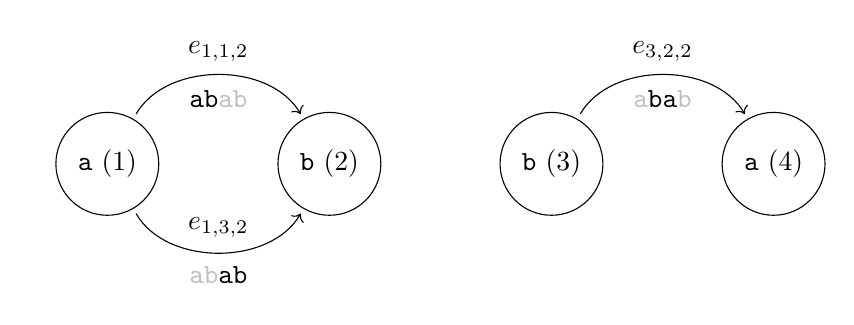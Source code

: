 \begingroup

%% \backgroundstring is used for styling the entire string
\newcommand{\backgroundstring}[1]{%
    \texttt{\textcolor{lightgray}{#1}}%
}

%% \foregroundstring styles just the specific part used in the edge
\colorlet{default}{.}
\newcommand{\foregroundstring}[1]{%
    \textcolor{default}{#1}%
    % \textcolor{default}{\underline{#1}}%
}

%% "abba" onto "abab"
\begin{tikzpicture}[
    ->,
    shorten <= 2pt,
    shorten >= 2pt,
    auto,
    node distance = 0.8cm and 1.5cm,
    inner sep = 5pt,
    % thick,
]
    \node[draw,circle] (v1) {\texttt{a} (1)};
    \node[draw,circle] (v2) [right = of v1] {\texttt{b} (2)};
    \node[draw,circle] (v3) [right = of v2] {\texttt{b} (3)};
    \node[draw,circle] (v4) [right = of v3] {\texttt{a} (4)};

    \path[draw]
        (v1) edge [bend left = 60]
            node[sloped]{$e_{1,1,2}$}
            node[sloped,swap]{\backgroundstring{\foregroundstring{ab}ab}}
            (v2)
        (v1) edge [bend right = 60]
            node[sloped]{$e_{1,3,2}$}
            node[sloped,swap]{\backgroundstring{ab\foregroundstring{ab}}}
            (v2)
        (v3) edge [bend left = 60]
            node[sloped]{$e_{3,2,2}$}
            node[sloped,swap]{\backgroundstring{a\foregroundstring{ba}b}}
            (v4)
    ;
\end{tikzpicture}

% %% "abab" onto "abba"
% \begin{tikzpicture}[
%     ->,
%     shorten <= 2pt,
%     shorten >= 2pt,
%     auto,
%     node distance = 0.8cm and 1.5cm,
%     inner sep = 5pt,
%     % thick,
% ]
%     \node[draw,circle] (v1) {\texttt{a} (1)};
%     \node[draw,circle] (v2) [right = of v1] {\texttt{b} (2)};
%     \node[draw,circle] (v3) [right = of v2] {\texttt{a} (3)};
%     \node[draw,circle] (v4) [right = of v3] {\texttt{b} (4)};

%     \path[draw]
%         (v1) edge [bend right = 60]
%             node[sloped]{$e_{1,1,2}$}
%             node[sloped,swap]{\backgroundstring{\foregroundstring{ab}ba}}
%             (v2)
%         (v2) edge [bend left = 60]
%             node[sloped]{$e_{2,3,2}$}
%             node[sloped,swap]{\backgroundstring{ab\foregroundstring{ba}}}
%             (v3)
%         (v3) edge [bend right = 60]
%             node[sloped]{$e_{3,1,2}$}
%             node[sloped,swap]{\backgroundstring{\foregroundstring{ab}ba}}
%             (v4)
%     ;
% \end{tikzpicture}
\endgroup

